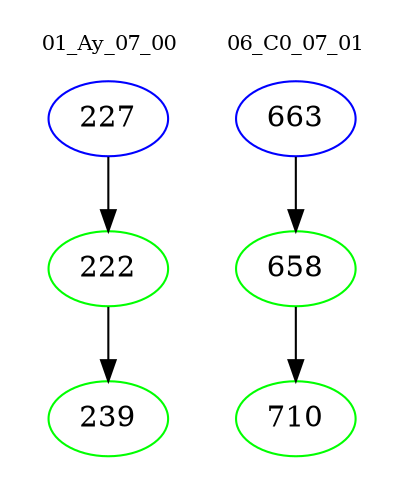 digraph{
subgraph cluster_0 {
color = white
label = "01_Ay_07_00";
fontsize=10;
T0_227 [label="227", color="blue"]
T0_227 -> T0_222 [color="black"]
T0_222 [label="222", color="green"]
T0_222 -> T0_239 [color="black"]
T0_239 [label="239", color="green"]
}
subgraph cluster_1 {
color = white
label = "06_C0_07_01";
fontsize=10;
T1_663 [label="663", color="blue"]
T1_663 -> T1_658 [color="black"]
T1_658 [label="658", color="green"]
T1_658 -> T1_710 [color="black"]
T1_710 [label="710", color="green"]
}
}

